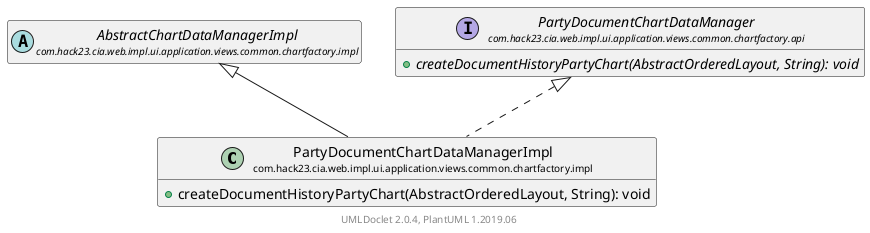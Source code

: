 @startuml
    set namespaceSeparator none
    hide empty fields
    hide empty methods

    class "<size:14>PartyDocumentChartDataManagerImpl\n<size:10>com.hack23.cia.web.impl.ui.application.views.common.chartfactory.impl" as com.hack23.cia.web.impl.ui.application.views.common.chartfactory.impl.PartyDocumentChartDataManagerImpl [[PartyDocumentChartDataManagerImpl.html]] {
        +createDocumentHistoryPartyChart(AbstractOrderedLayout, String): void
    }

    abstract class "<size:14>AbstractChartDataManagerImpl\n<size:10>com.hack23.cia.web.impl.ui.application.views.common.chartfactory.impl" as com.hack23.cia.web.impl.ui.application.views.common.chartfactory.impl.AbstractChartDataManagerImpl [[AbstractChartDataManagerImpl.html]]
    interface "<size:14>PartyDocumentChartDataManager\n<size:10>com.hack23.cia.web.impl.ui.application.views.common.chartfactory.api" as com.hack23.cia.web.impl.ui.application.views.common.chartfactory.api.PartyDocumentChartDataManager [[../api/PartyDocumentChartDataManager.html]] {
        {abstract} +createDocumentHistoryPartyChart(AbstractOrderedLayout, String): void
    }

    com.hack23.cia.web.impl.ui.application.views.common.chartfactory.impl.AbstractChartDataManagerImpl <|-- com.hack23.cia.web.impl.ui.application.views.common.chartfactory.impl.PartyDocumentChartDataManagerImpl
    com.hack23.cia.web.impl.ui.application.views.common.chartfactory.api.PartyDocumentChartDataManager <|.. com.hack23.cia.web.impl.ui.application.views.common.chartfactory.impl.PartyDocumentChartDataManagerImpl

    center footer UMLDoclet 2.0.4, PlantUML 1.2019.06
@enduml
